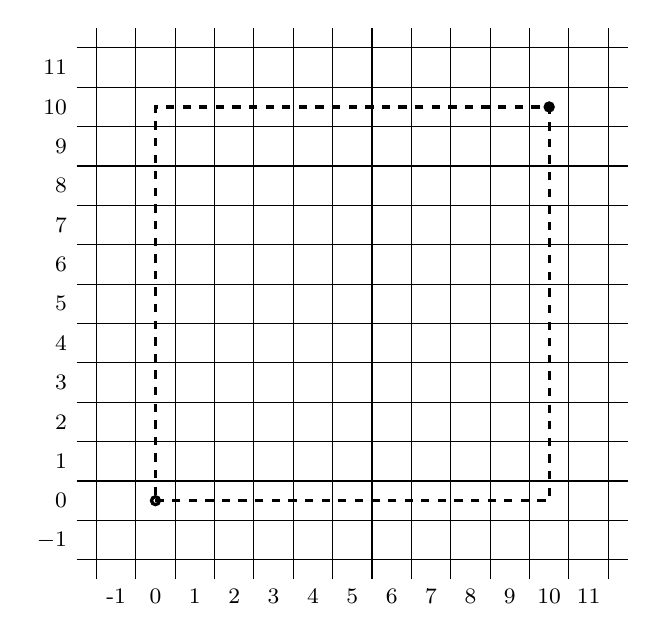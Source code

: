 % -*- root: ../../project.tex -*-

\begin{tikzpicture}[xscale=.5,yscale=.5]
    \draw[] (-2,-1.5) to (-2,12.5);
    \foreach \x in {-1,0,...,11} {
        \draw[] (\x,-1.5) to (\x,12.5);
        \node[anchor=north] at (\x-.5,-1.5) {\footnotesize\x};
    }
    \draw[] (-2.5,12) to (11.5,12);
    \foreach \y in {-1,0,...,11} {
        \draw[] (-2.5,\y) to (11.5,\y);
        \node[anchor=east] at (-2.5,\y+.5) {\footnotesize
            \pgfmathparse{\y}
            \pgfmathprintnumber[]{\pgfmathresult}
        };
    }

    \draw [very thick,dashed] (-.5,.5) to (9.5,.5) to (9.5,10.5) to (-.5,10.5) to (-.5,.5);
    \draw [very thick] (-.5,.5) circle (1mm);
    \draw [very thick,fill=black] (9.5,10.5) circle (1mm);
\end{tikzpicture}
